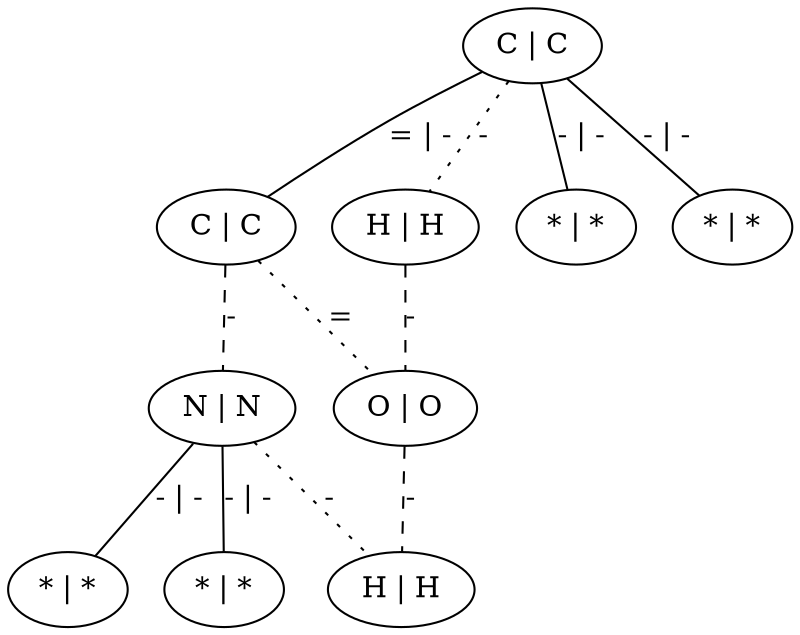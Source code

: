 graph G {
	0 [ label="C | C" ]
	1 [ label="C | C" ]
	2 [ label="N | N" ]
	3 [ label="* | *" ]
	4 [ label="* | *" ]
	5 [ label="H | H" ]
	6 [ label="O | O" ]
	7 [ label="H | H" ]
	8 [ label="* | *" ]
	9 [ label="* | *" ]
	0 -- 1 [ label="= | -" ]
	0 -- 5 [ style=dotted label="-" ]
	0 -- 8 [ label="- | -" ]
	0 -- 9 [ label="- | -" ]
	1 -- 2 [ style=dashed label="-" ]
	1 -- 6 [ style=dotted label="=" ]
	2 -- 3 [ label="- | -" ]
	2 -- 4 [ label="- | -" ]
	2 -- 7 [ style=dotted label="-" ]
	5 -- 6 [ style=dashed label="-" ]
	6 -- 7 [ style=dashed label="-" ]
}
